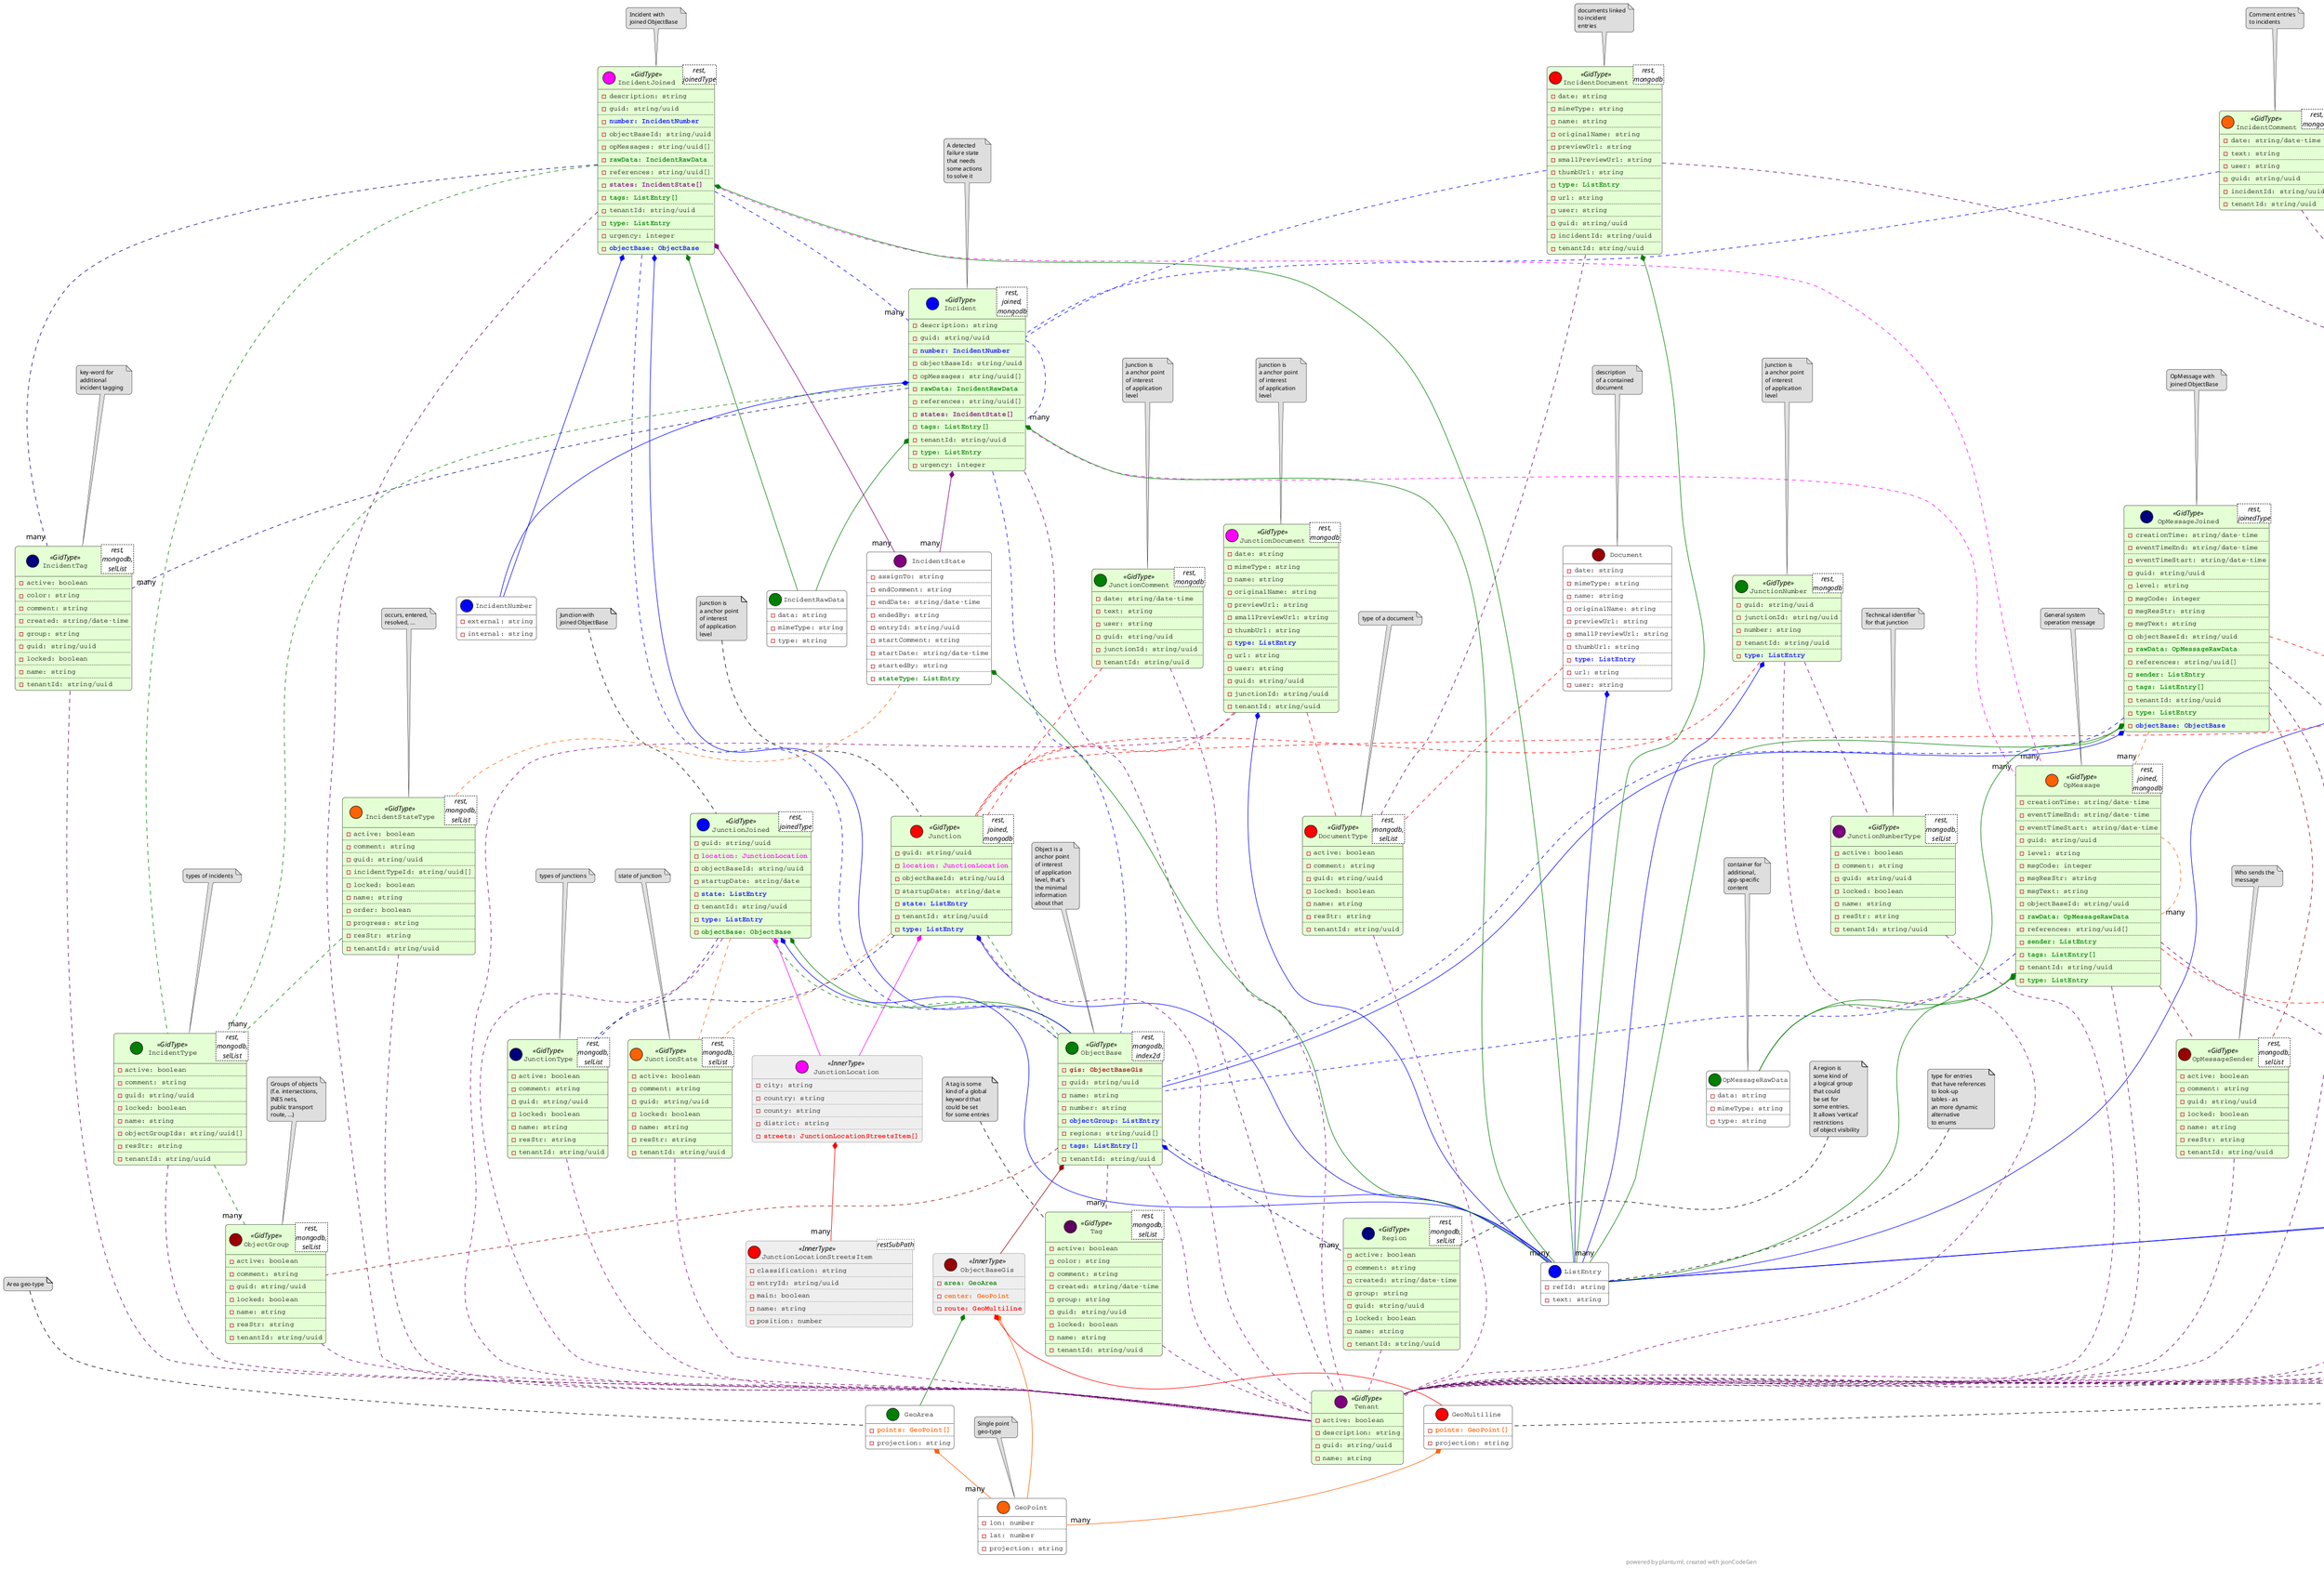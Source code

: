 
@startuml
skinparam roundcorner 10
skinparam class {
	BackgroundColor #FFFFFF
	ArrowColor #000000
	BorderColor #000000
	BorderColor<<InnerType>> #777777
	BackgroundColor<<InnerType>> #EEEEEE
	BackgroundColor<<GidType>> #e4ffd4
	FontName Courier
	FontSize 12
}

skinparam note {
	BackgroundColor #dedede
	BorderColor #000000
	FontSize 10
}

skinparam classAttribute {
	FontName Courier
	FontSize 12
}

class JunctionLocationStreetsItem  <restSubPath><<InnerType>> << ( ,#ff0000) >> {
    -classification: string
    ..
    -entryId: string/uuid
    ..
    -main: boolean
    ..
    -name: string
    ..
    -position: number
}

class JunctionLocation <<InnerType>> << ( ,#ff00ff) >> {
    -city: string
    ..
    -country: string
    ..
    -county: string
    ..
    -district: string
    ..
    -<color:#ff0000 ><b>streets: JunctionLocationStreetsItem[]</b></color>
}

class Junction  <rest,\njoined,\nmongodb><<GidType>> << ( ,#ff0000) >> {
    -guid: string/uuid
    ..
    -<color:#ff00ff ><b>location: JunctionLocation</b></color>
    ..
    -objectBaseId: string/uuid
    ..
    -startupDate: string/date
    ..
    -<color:#0000ff ><b>state: ListEntry</b></color>
    ..
    -tenantId: string/uuid
    ..
    -<color:#0000ff ><b>type: ListEntry</b></color>
}

note top of Junction
Junction is
a anchor point
of interest
of application
level
end note
class JunctionComment  <rest,\nmongodb><<GidType>> << ( ,#007f00) >> {
    -date: string/date-time
    ..
    -text: string
    ..
    -user: string
    ..
    -guid: string/uuid
    ..
    -junctionId: string/uuid
    ..
    -tenantId: string/uuid
}

note top of JunctionComment
Junction is
a anchor point
of interest
of application
level
end note
class JunctionContact  <rest,\nmongodb><<GidType>> << ( ,#00007f) >> {
    -<color:#007f00 ><b>address: Address</b></color>
    ..
    -<color:#0000ff ><b>type: ListEntry</b></color>
    ..
    -guid: string/uuid
    ..
    -junctionId: string/uuid
    ..
    -tenantId: string/uuid
}

note top of JunctionContact
Junction is
a anchor point
of interest
of application
level
end note
class JunctionDocument  <rest,\nmongodb><<GidType>> << ( ,#ff00ff) >> {
    -date: string
    ..
    -mimeType: string
    ..
    -name: string
    ..
    -originalName: string
    ..
    -previewUrl: string
    ..
    -smallPreviewUrl: string
    ..
    -thumbUrl: string
    ..
    -<color:#0000ff ><b>type: ListEntry</b></color>
    ..
    -url: string
    ..
    -user: string
    ..
    -guid: string/uuid
    ..
    -junctionId: string/uuid
    ..
    -tenantId: string/uuid
}

note top of JunctionDocument
Junction is
a anchor point
of interest
of application
level
end note
class JunctionJoined  <rest,\njoinedType><<GidType>> << ( ,#0000ff) >> {
    -guid: string/uuid
    ..
    -<color:#ff00ff ><b>location: JunctionLocation</b></color>
    ..
    -objectBaseId: string/uuid
    ..
    -startupDate: string/date
    ..
    -<color:#0000ff ><b>state: ListEntry</b></color>
    ..
    -tenantId: string/uuid
    ..
    -<color:#0000ff ><b>type: ListEntry</b></color>
    ..
    -<color:#007f00 ><b>objectBase: ObjectBase</b></color>
}

note top of JunctionJoined
Junction with
joined ObjectBase
end note
class JunctionNumber  <rest,\nmongodb><<GidType>> << ( ,#007f00) >> {
    -guid: string/uuid
    ..
    -junctionId: string/uuid
    ..
    -number: string
    ..
    -tenantId: string/uuid
    ..
    -<color:#0000ff ><b>type: ListEntry</b></color>
}

note top of JunctionNumber
Junction is
a anchor point
of interest
of application
level
end note
class JunctionNumberType  <rest,\nmongodb,\nselList><<GidType>> << ( ,#7f007f) >> {
    -active: boolean
    ..
    -comment: string
    ..
    -guid: string/uuid
    ..
    -locked: boolean
    ..
    -name: string
    ..
    -resStr: string
    ..
    -tenantId: string/uuid
}

note top of JunctionNumberType
Technical identifier
for that junction
end note
class JunctionState  <rest,\nmongodb,\nselList><<GidType>> << ( ,#ff6100) >> {
    -active: boolean
    ..
    -comment: string
    ..
    -guid: string/uuid
    ..
    -locked: boolean
    ..
    -name: string
    ..
    -resStr: string
    ..
    -tenantId: string/uuid
}

note top of JunctionState
state of junction
end note
class JunctionType  <rest,\nmongodb,\nselList><<GidType>> << ( ,#00007f) >> {
    -active: boolean
    ..
    -comment: string
    ..
    -guid: string/uuid
    ..
    -locked: boolean
    ..
    -name: string
    ..
    -resStr: string
    ..
    -tenantId: string/uuid
}

note top of JunctionType
types of junctions
end note
class GeoArea  << ( ,#007f00) >> {
    -<color:#ff6100 ><b>points: GeoPoint[]</b></color>
    ..
    -projection: string
}

note top of GeoArea
Area geo-type
end note
class GeoPoint  << ( ,#ff6100) >> {
    -lon: number
    ..
    -lat: number
    ..
    -projection: string
}

note top of GeoPoint
Single point
geo-type
end note
class ObjectBase  <rest,\nmongodb,\nindex2d><<GidType>> << ( ,#007f00) >> {
    -<color:#9b0000 ><b>gis: ObjectBaseGis</b></color>
    ..
    -guid: string/uuid
    ..
    -name: string
    ..
    -number: string
    ..
    -<color:#0000ff ><b>objectGroup: ListEntry</b></color>
    ..
    -regions: string/uuid[]
    ..
    -<color:#0000ff ><b>tags: ListEntry[]</b></color>
    ..
    -tenantId: string/uuid
}

note top of ObjectBase
Object is a
anchor point
of interest
of application
level, that's
the minimal
information
about that
end note
class GeoMultiline  << ( ,#ff0000) >> {
    -<color:#ff6100 ><b>points: GeoPoint[]</b></color>
    ..
    -projection: string
}

note top of GeoMultiline
Multiline geo-type
end note
class ListEntry  << ( ,#0000ff) >> {
    -refId: string
    ..
    -text: string
}

note top of ListEntry
type for entries
that have references
to look-up
tables - as
an more dynamic
alternative
to enums
end note
class Region  <rest,\nmongodb,\nselList><<GidType>> << ( ,#00007f) >> {
    -active: boolean
    ..
    -comment: string
    ..
    -created: string/date-time
    ..
    -group: string
    ..
    -guid: string/uuid
    ..
    -locked: boolean
    ..
    -name: string
    ..
    -tenantId: string/uuid
}

note top of Region
A region is
some kind of
a logical group
that could
be set for
some entries.
It allows 'vertical'
restrictions
of object visibility
end note
class Tenant <<GidType>> << ( ,#7f007f) >> {
    -active: boolean
    ..
    -description: string
    ..
    -guid: string/uuid
    ..
    -name: string
}

note top of Tenant
Tenant of a
running application.
end note
class Tag  <rest,\nmongodb,\nselList><<GidType>> << ( ,#5f005f) >> {
    -active: boolean
    ..
    -color: string
    ..
    -comment: string
    ..
    -created: string/date-time
    ..
    -group: string
    ..
    -guid: string/uuid
    ..
    -locked: boolean
    ..
    -name: string
    ..
    -tenantId: string/uuid
}

note top of Tag
A tag is some
kind of a global
keyword that
could be set
for some entries
end note
class ObjectBaseGis <<InnerType>> << ( ,#9b0000) >> {
    -<color:#007f00 ><b>area: GeoArea</b></color>
    ..
    -<color:#ff6100 ><b>center: GeoPoint</b></color>
    ..
    -<color:#ff0000 ><b>route: GeoMultiline</b></color>
}

class ObjectGroup  <rest,\nmongodb,\nselList><<GidType>> << ( ,#9b0000) >> {
    -active: boolean
    ..
    -comment: string
    ..
    -guid: string/uuid
    ..
    -locked: boolean
    ..
    -name: string
    ..
    -resStr: string
    ..
    -tenantId: string/uuid
}

note top of ObjectGroup
Groups of objects
(f.e. intersections,
INES nets,
public transport
route, ...)
end note
class Comment  << ( ,#0000ff) >> {
    -date: string/date-time
    ..
    -text: string
    ..
    -user: string
}

note top of Comment
A comment for
an data entry
end note
class Contact  << ( ,#ff6100) >> {
    -<color:#007f00 ><b>address: Address</b></color>
    ..
    -<color:#0000ff ><b>type: ListEntry</b></color>
}

note top of Contact
contact to
a specific
entity
end note
class Address  << ( ,#007f00) >> {
    -city: string
    ..
    -<color:#9b0000 ><b>contact: ContactData</b></color>
    ..
    -country: string
    ..
    -department: string
    ..
    -extra: string
    ..
    -name: string
    ..
    -<color:#5f005f ><b>persons: AddressPerson[]</b></color>
    ..
    -postalCode: string
    ..
    -street: string
    ..
    -<color:#0000ff ><b>type: ListEntry</b></color>
    ..
    -web: string
}

class ContactData  << ( ,#9b0000) >> {
    -email: string[]
    ..
    -fax: string
    ..
    -phone: string[]
}

note top of ContactData
contact data
for a person
or address
end note
class Person  << ( ,#ff00ff) >> {
    -active: boolean
    ..
    -addressId: string/uuid
    ..
    -<color:#9b0000 ><b>contact: ContactData</b></color>
    ..
    -firstName: string
    ..
    -name: string
    ..
    -title: string
}

note top of Person
simple person
definition
end note
class AddressPerson  << ( ,#5f005f) >> {
    -active: boolean
    ..
    -addressId: string/uuid
    ..
    -<color:#9b0000 ><b>contact: ContactData</b></color>
    ..
    -firstName: string
    ..
    -name: string
    ..
    -title: string
    ..
    -entryId: string/uuid
}

note top of AddressPerson
a person that
is linked to
an address
end note
class AddressType  <rest,\nmongodb,\nselList><<GidType>> << ( ,#ff0000) >> {
    -active: boolean
    ..
    -comment: string
    ..
    -guid: string/uuid
    ..
    -locked: boolean
    ..
    -name: string
    ..
    -resStr: string
    ..
    -tenantId: string/uuid
}

note top of AddressType
type of a document
end note
class ContactType  <rest,\nmongodb,\nselList><<GidType>> << ( ,#ff6100) >> {
    -active: boolean
    ..
    -comment: string
    ..
    -guid: string/uuid
    ..
    -locked: boolean
    ..
    -name: string
    ..
    -resStr: string
    ..
    -tenantId: string/uuid
}

note top of ContactType
type of a contact
end note
class Document  << ( ,#9b0000) >> {
    -date: string
    ..
    -mimeType: string
    ..
    -name: string
    ..
    -originalName: string
    ..
    -previewUrl: string
    ..
    -smallPreviewUrl: string
    ..
    -thumbUrl: string
    ..
    -<color:#0000ff ><b>type: ListEntry</b></color>
    ..
    -url: string
    ..
    -user: string
}

note top of Document
description
of a contained
document
end note
class DocumentType  <rest,\nmongodb,\nselList><<GidType>> << ( ,#ff0000) >> {
    -active: boolean
    ..
    -comment: string
    ..
    -guid: string/uuid
    ..
    -locked: boolean
    ..
    -name: string
    ..
    -resStr: string
    ..
    -tenantId: string/uuid
}

note top of DocumentType
type of a document
end note
class Incident  <rest,\njoined,\nmongodb><<GidType>> << ( ,#0000ff) >> {
    -description: string
    ..
    -guid: string/uuid
    ..
    -<color:#0000ff ><b>number: IncidentNumber</b></color>
    ..
    -objectBaseId: string/uuid
    ..
    -opMessages: string/uuid[]
    ..
    -<color:#007f00 ><b>rawData: IncidentRawData</b></color>
    ..
    -references: string/uuid[]
    ..
    -<color:#7f007f ><b>states: IncidentState[]</b></color>
    ..
    -<color:#007f00 ><b>tags: ListEntry[]</b></color>
    ..
    -tenantId: string/uuid
    ..
    -<color:#007f00 ><b>type: ListEntry</b></color>
    ..
    -urgency: integer
}

note top of Incident
A detected
failure state
that needs
some actions
to solve it
end note
class IncidentComment  <rest,\nmongodb><<GidType>> << ( ,#ff6100) >> {
    -date: string/date-time
    ..
    -text: string
    ..
    -user: string
    ..
    -guid: string/uuid
    ..
    -incidentId: string/uuid
    ..
    -tenantId: string/uuid
}

note top of IncidentComment
Comment entries
to incidents
end note
class IncidentDocument  <rest,\nmongodb><<GidType>> << ( ,#ff0000) >> {
    -date: string
    ..
    -mimeType: string
    ..
    -name: string
    ..
    -originalName: string
    ..
    -previewUrl: string
    ..
    -smallPreviewUrl: string
    ..
    -thumbUrl: string
    ..
    -<color:#007f00 ><b>type: ListEntry</b></color>
    ..
    -url: string
    ..
    -user: string
    ..
    -guid: string/uuid
    ..
    -incidentId: string/uuid
    ..
    -tenantId: string/uuid
}

note top of IncidentDocument
documents linked
to incident
entries
end note
class IncidentJoined  <rest,\njoinedType><<GidType>> << ( ,#ff00ff) >> {
    -description: string
    ..
    -guid: string/uuid
    ..
    -<color:#0000ff ><b>number: IncidentNumber</b></color>
    ..
    -objectBaseId: string/uuid
    ..
    -opMessages: string/uuid[]
    ..
    -<color:#007f00 ><b>rawData: IncidentRawData</b></color>
    ..
    -references: string/uuid[]
    ..
    -<color:#7f007f ><b>states: IncidentState[]</b></color>
    ..
    -<color:#007f00 ><b>tags: ListEntry[]</b></color>
    ..
    -tenantId: string/uuid
    ..
    -<color:#007f00 ><b>type: ListEntry</b></color>
    ..
    -urgency: integer
    ..
    -<color:#0000ff ><b>objectBase: ObjectBase</b></color>
}

note top of IncidentJoined
Incident with
joined ObjectBase
end note
class IncidentNumber  << ( ,#0000ff) >> {
    -external: string
    ..
    -internal: string
}

class IncidentRawData  << ( ,#007f00) >> {
    -data: string
    ..
    -mimeType: string
    ..
    -type: string
}

class IncidentState  << ( ,#7f007f) >> {
    -assignTo: string
    ..
    -endComment: string
    ..
    -endDate: string/date-time
    ..
    -endedBy: string
    ..
    -entryId: string/uuid
    ..
    -startComment: string
    ..
    -startDate: string/date-time
    ..
    -startedBy: string
    ..
    -<color:#007f00 ><b>stateType: ListEntry</b></color>
}

class IncidentStateType  <rest,\nmongodb,\nselList><<GidType>> << ( ,#ff6100) >> {
    -active: boolean
    ..
    -comment: string
    ..
    -guid: string/uuid
    ..
    -incidentTypeId: string/uuid[]
    ..
    -locked: boolean
    ..
    -name: string
    ..
    -order: boolean
    ..
    -progress: string
    ..
    -resStr: string
    ..
    -tenantId: string/uuid
}

note top of IncidentStateType
occurs, entered,
resolved, ...
end note
class IncidentTag  <rest,\nmongodb,\nselList><<GidType>> << ( ,#00007f) >> {
    -active: boolean
    ..
    -color: string
    ..
    -comment: string
    ..
    -created: string/date-time
    ..
    -group: string
    ..
    -guid: string/uuid
    ..
    -locked: boolean
    ..
    -name: string
    ..
    -tenantId: string/uuid
}

note top of IncidentTag
key-word for
additional
incident tagging
end note
class IncidentType  <rest,\nmongodb,\nselList><<GidType>> << ( ,#007f00) >> {
    -active: boolean
    ..
    -comment: string
    ..
    -guid: string/uuid
    ..
    -locked: boolean
    ..
    -name: string
    ..
    -objectGroupIds: string/uuid[]
    ..
    -resStr: string
    ..
    -tenantId: string/uuid
}

note top of IncidentType
types of incidents
end note
class OpMessage  <rest,\njoined,\nmongodb><<GidType>> << ( ,#ff6100) >> {
    -creationTime: string/date-time
    ..
    -eventTimeEnd: string/date-time
    ..
    -eventTimeStart: string/date-time
    ..
    -guid: string/uuid
    ..
    -level: string
    ..
    -msgCode: integer
    ..
    -msgResStr: string
    ..
    -msgText: string
    ..
    -objectBaseId: string/uuid
    ..
    -<color:#007f00 ><b>rawData: OpMessageRawData</b></color>
    ..
    -references: string/uuid[]
    ..
    -<color:#007f00 ><b>sender: ListEntry</b></color>
    ..
    -<color:#007f00 ><b>tags: ListEntry[]</b></color>
    ..
    -tenantId: string/uuid
    ..
    -<color:#007f00 ><b>type: ListEntry</b></color>
}

note top of OpMessage
General system
operation message
end note
class OpMessageJoined  <rest,\njoinedType><<GidType>> << ( ,#00007f) >> {
    -creationTime: string/date-time
    ..
    -eventTimeEnd: string/date-time
    ..
    -eventTimeStart: string/date-time
    ..
    -guid: string/uuid
    ..
    -level: string
    ..
    -msgCode: integer
    ..
    -msgResStr: string
    ..
    -msgText: string
    ..
    -objectBaseId: string/uuid
    ..
    -<color:#007f00 ><b>rawData: OpMessageRawData</b></color>
    ..
    -references: string/uuid[]
    ..
    -<color:#007f00 ><b>sender: ListEntry</b></color>
    ..
    -<color:#007f00 ><b>tags: ListEntry[]</b></color>
    ..
    -tenantId: string/uuid
    ..
    -<color:#007f00 ><b>type: ListEntry</b></color>
    ..
    -<color:#0000ff ><b>objectBase: ObjectBase</b></color>
}

note top of OpMessageJoined
OpMessage with
joined ObjectBase
end note
class OpMessageRawData  << ( ,#007f00) >> {
    -data: string
    ..
    -mimeType: string
    ..
    -type: string
}

note top of OpMessageRawData
container for
additional,
app-specific
content
end note
class OpMessageSender  <rest,\nmongodb,\nselList><<GidType>> << ( ,#9b0000) >> {
    -active: boolean
    ..
    -comment: string
    ..
    -guid: string/uuid
    ..
    -locked: boolean
    ..
    -name: string
    ..
    -resStr: string
    ..
    -tenantId: string/uuid
}

note top of OpMessageSender
Who sends the
message
end note
class OpMessageTag  <rest,\nmongodb,\nselList><<GidType>> << ( ,#5f005f) >> {
    -active: boolean
    ..
    -color: string
    ..
    -comment: string
    ..
    -created: string/date-time
    ..
    -group: string
    ..
    -guid: string/uuid
    ..
    -locked: boolean
    ..
    -name: string
    ..
    -tenantId: string/uuid
}

note top of OpMessageTag
Tag to group
messages
end note
class OpMessageType  <rest,\nmongodb,\nselList><<GidType>> << ( ,#ff0000) >> {
    -active: boolean
    ..
    -comment: string
    ..
    -guid: string/uuid
    ..
    -locked: boolean
    ..
    -name: string
    ..
    -resStr: string
    ..
    -tenantId: string/uuid
}

note top of OpMessageType
types of message
end note
hide methods
JunctionLocation *-- "many" JunctionLocationStreetsItem #ff0000
Junction *--  JunctionLocation #ff00ff
            Junction ..  ObjectBase #007f00
Junction *--  ListEntry #0000ff
            Junction ..  JunctionState #ff6100
            Junction ..  Tenant #7f007f
            Junction ..  JunctionType #00007f
            JunctionComment ..  Junction #ff0000
            JunctionComment ..  Tenant #7f007f
JunctionContact *--  Address #007f00
JunctionContact *--  ListEntry #0000ff
            JunctionContact ..  ContactType #ff6100
            JunctionContact ..  Junction #ff0000
            JunctionContact ..  Tenant #7f007f
JunctionDocument *--  ListEntry #0000ff
            JunctionDocument ..  DocumentType #ff0000
            JunctionDocument ..  Junction #ff0000
            JunctionDocument ..  Tenant #7f007f
JunctionJoined *--  JunctionLocation #ff00ff
            JunctionJoined ..  ObjectBase #007f00
JunctionJoined *--  ListEntry #0000ff
            JunctionJoined ..  JunctionState #ff6100
            JunctionJoined ..  Tenant #7f007f
            JunctionJoined ..  JunctionType #00007f
JunctionJoined *--  ObjectBase #007f00
            JunctionNumber ..  Junction #ff0000
            JunctionNumber ..  Tenant #7f007f
JunctionNumber *--  ListEntry #0000ff
            JunctionNumber ..  JunctionNumberType #7f007f
            JunctionNumberType ..  Tenant #7f007f
            JunctionState ..  Tenant #7f007f
            JunctionType ..  Tenant #7f007f
GeoArea *-- "many" GeoPoint #ff6100
ObjectBase *--  ObjectBaseGis #9b0000
ObjectBase *--  ListEntry #0000ff
            ObjectBase ..  ObjectGroup #9b0000
            ObjectBase .. "many" Region #00007f
            ObjectBase .. "many" Tag #5f005f
            ObjectBase ..  Tenant #7f007f
GeoMultiline *-- "many" GeoPoint #ff6100
            Region ..  Tenant #7f007f
            Tag ..  Tenant #7f007f
ObjectBaseGis *--  GeoArea #007f00
ObjectBaseGis *--  GeoPoint #ff6100
ObjectBaseGis *--  GeoMultiline #ff0000
            ObjectGroup ..  Tenant #7f007f
Contact *--  Address #007f00
Contact *--  ListEntry #0000ff
            Contact ..  ContactType #ff6100
Address *--  ContactData #9b0000
Address *-- "many" AddressPerson #5f005f
Address *--  ListEntry #0000ff
            Address ..  AddressType #ff0000
Person *--  ContactData #9b0000
AddressPerson *--  ContactData #9b0000
            AddressType ..  Tenant #7f007f
            ContactType ..  Tenant #7f007f
Document *--  ListEntry #0000ff
            Document ..  DocumentType #ff0000
            DocumentType ..  Tenant #7f007f
Incident *--  IncidentNumber #0000ff
            Incident ..  ObjectBase #0000ff
            Incident .. "many" OpMessage #ff00ff
Incident *--  IncidentRawData #007f00
            Incident .. "many" Incident #0000ff
Incident *-- "many" IncidentState #7f007f
Incident *-- "many" ListEntry #007f00
            Incident .. "many" IncidentTag #00007f
            Incident ..  Tenant #5f005f
            Incident ..  IncidentType #007f00
            IncidentComment ..  Incident #0000ff
            IncidentComment ..  Tenant #5f005f
IncidentDocument *--  ListEntry #007f00
            IncidentDocument ..  DocumentType #5f005f
            IncidentDocument ..  Incident #0000ff
            IncidentDocument ..  Tenant #5f005f
IncidentJoined *--  IncidentNumber #0000ff
            IncidentJoined ..  ObjectBase #0000ff
            IncidentJoined .. "many" OpMessage #ff00ff
IncidentJoined *--  IncidentRawData #007f00
            IncidentJoined .. "many" Incident #0000ff
IncidentJoined *-- "many" IncidentState #7f007f
IncidentJoined *-- "many" ListEntry #007f00
            IncidentJoined .. "many" IncidentTag #00007f
            IncidentJoined ..  Tenant #5f005f
            IncidentJoined ..  IncidentType #007f00
IncidentJoined *--  ObjectBase #0000ff
IncidentState *--  ListEntry #007f00
            IncidentState ..  IncidentStateType #ff6100
            IncidentStateType .. "many" IncidentType #007f00
            IncidentStateType ..  Tenant #5f005f
            IncidentTag ..  Tenant #5f005f
            IncidentType .. "many" ObjectGroup #007f00
            IncidentType ..  Tenant #5f005f
            OpMessage ..  ObjectBase #0000ff
OpMessage *--  OpMessageRawData #007f00
            OpMessage .. "many" OpMessage #ff6100
OpMessage *--  ListEntry #007f00
            OpMessage ..  OpMessageSender #9b0000
            OpMessage .. "many" OpMessageTag #5f005f
            OpMessage ..  Tenant #5f005f
            OpMessage ..  OpMessageType #ff0000
            OpMessageJoined ..  ObjectBase #0000ff
OpMessageJoined *--  OpMessageRawData #007f00
            OpMessageJoined .. "many" OpMessage #ff6100
OpMessageJoined *--  ListEntry #007f00
            OpMessageJoined ..  OpMessageSender #9b0000
            OpMessageJoined .. "many" OpMessageTag #5f005f
            OpMessageJoined ..  Tenant #5f005f
            OpMessageJoined ..  OpMessageType #ff0000
OpMessageJoined *--  ObjectBase #0000ff
            OpMessageSender ..  Tenant #5f005f
            OpMessageTag ..  Tenant #5f005f
            OpMessageType ..  Tenant #5f005f
footer powered by plantuml, created with jsonCodeGen
@enduml
